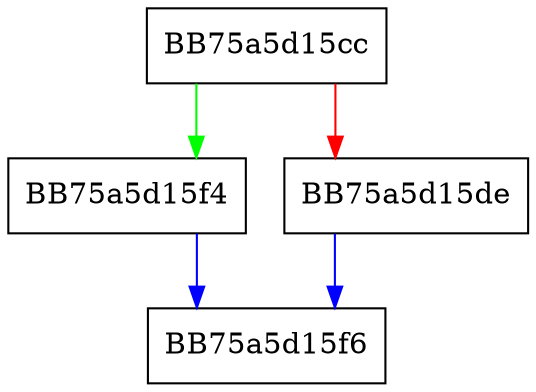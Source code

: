 digraph DuplicateStringA {
  node [shape="box"];
  graph [splines=ortho];
  BB75a5d15cc -> BB75a5d15f4 [color="green"];
  BB75a5d15cc -> BB75a5d15de [color="red"];
  BB75a5d15de -> BB75a5d15f6 [color="blue"];
  BB75a5d15f4 -> BB75a5d15f6 [color="blue"];
}